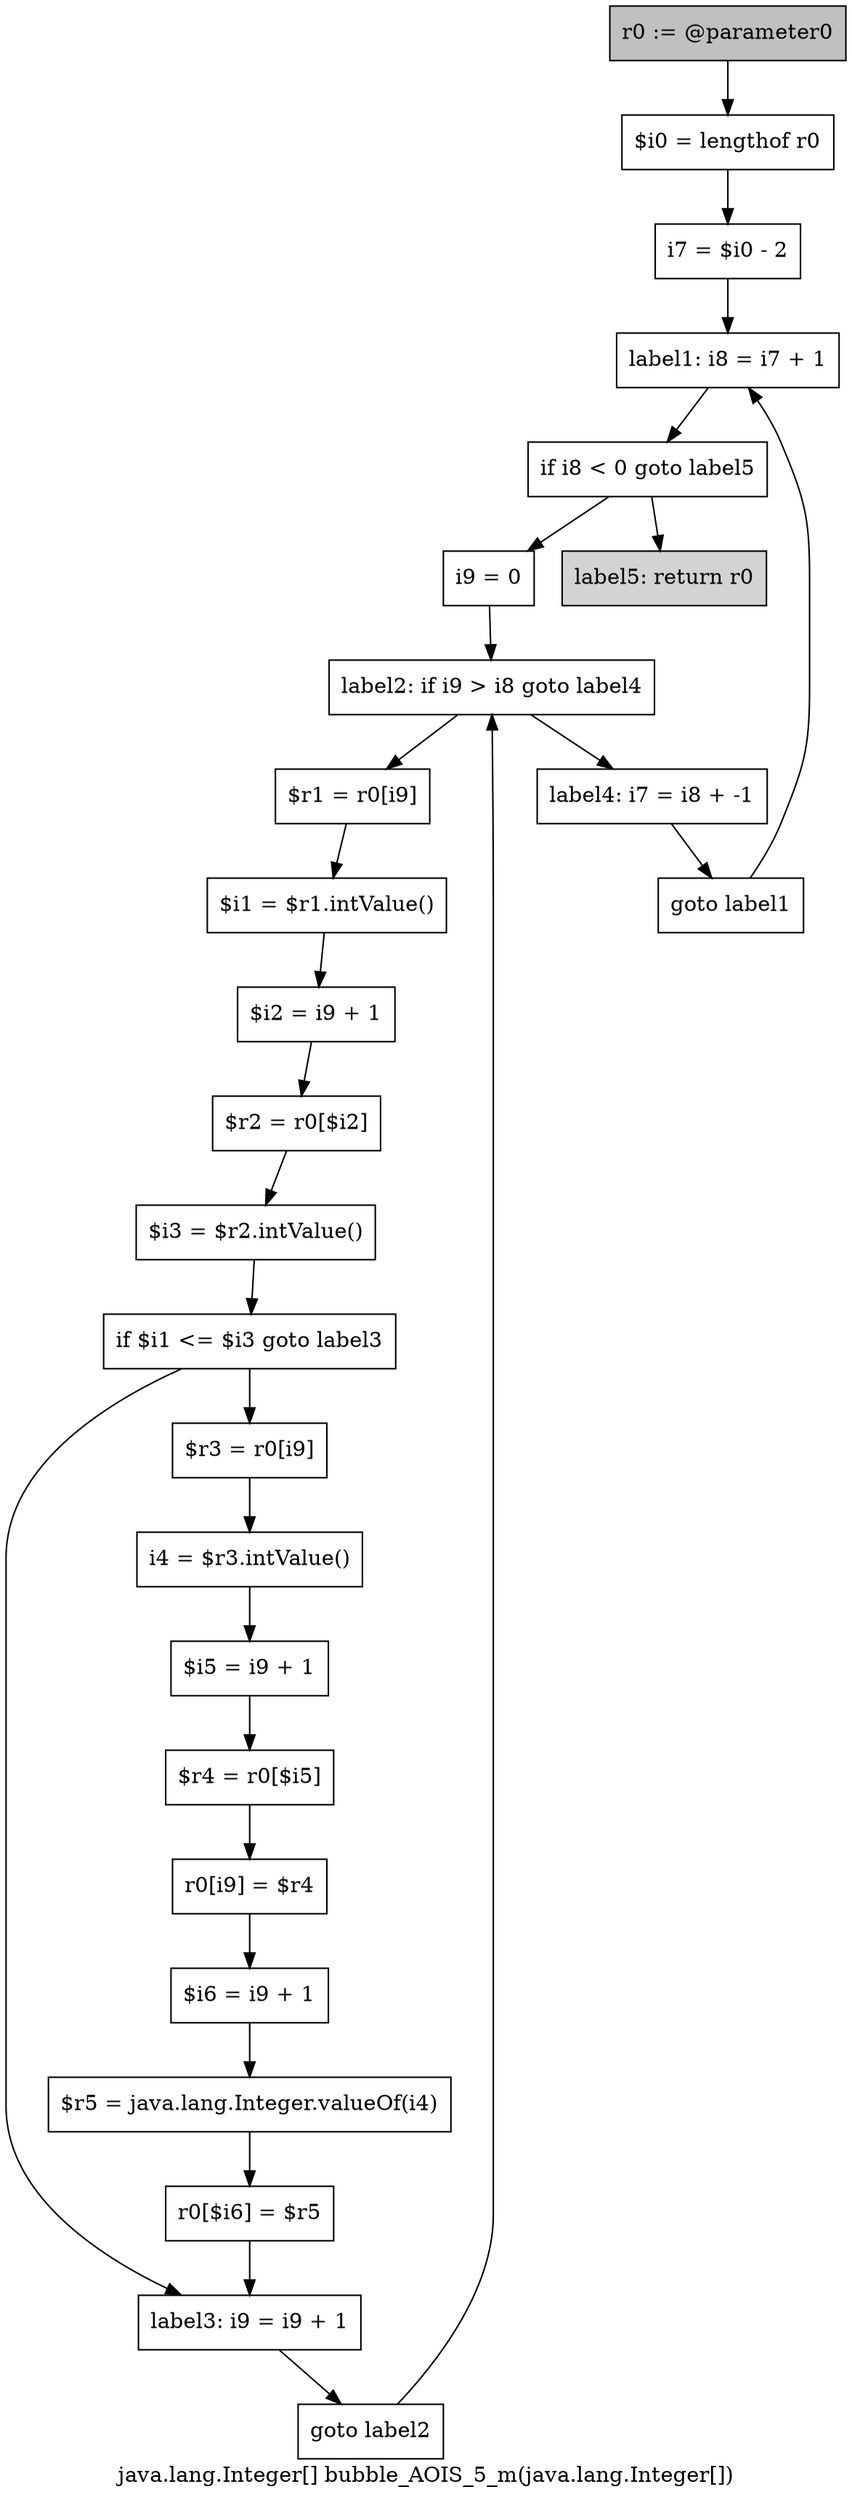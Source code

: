 digraph "java.lang.Integer[] bubble_AOIS_5_m(java.lang.Integer[])" {
    label="java.lang.Integer[] bubble_AOIS_5_m(java.lang.Integer[])";
    node [shape=box];
    "0" [style=filled,fillcolor=gray,label="r0 := @parameter0",];
    "1" [label="$i0 = lengthof r0",];
    "0"->"1";
    "2" [label="i7 = $i0 - 2",];
    "1"->"2";
    "3" [label="label1: i8 = i7 + 1",];
    "2"->"3";
    "4" [label="if i8 < 0 goto label5",];
    "3"->"4";
    "5" [label="i9 = 0",];
    "4"->"5";
    "25" [style=filled,fillcolor=lightgray,label="label5: return r0",];
    "4"->"25";
    "6" [label="label2: if i9 > i8 goto label4",];
    "5"->"6";
    "7" [label="$r1 = r0[i9]",];
    "6"->"7";
    "23" [label="label4: i7 = i8 + -1",];
    "6"->"23";
    "8" [label="$i1 = $r1.intValue()",];
    "7"->"8";
    "9" [label="$i2 = i9 + 1",];
    "8"->"9";
    "10" [label="$r2 = r0[$i2]",];
    "9"->"10";
    "11" [label="$i3 = $r2.intValue()",];
    "10"->"11";
    "12" [label="if $i1 <= $i3 goto label3",];
    "11"->"12";
    "13" [label="$r3 = r0[i9]",];
    "12"->"13";
    "21" [label="label3: i9 = i9 + 1",];
    "12"->"21";
    "14" [label="i4 = $r3.intValue()",];
    "13"->"14";
    "15" [label="$i5 = i9 + 1",];
    "14"->"15";
    "16" [label="$r4 = r0[$i5]",];
    "15"->"16";
    "17" [label="r0[i9] = $r4",];
    "16"->"17";
    "18" [label="$i6 = i9 + 1",];
    "17"->"18";
    "19" [label="$r5 = java.lang.Integer.valueOf(i4)",];
    "18"->"19";
    "20" [label="r0[$i6] = $r5",];
    "19"->"20";
    "20"->"21";
    "22" [label="goto label2",];
    "21"->"22";
    "22"->"6";
    "24" [label="goto label1",];
    "23"->"24";
    "24"->"3";
}
